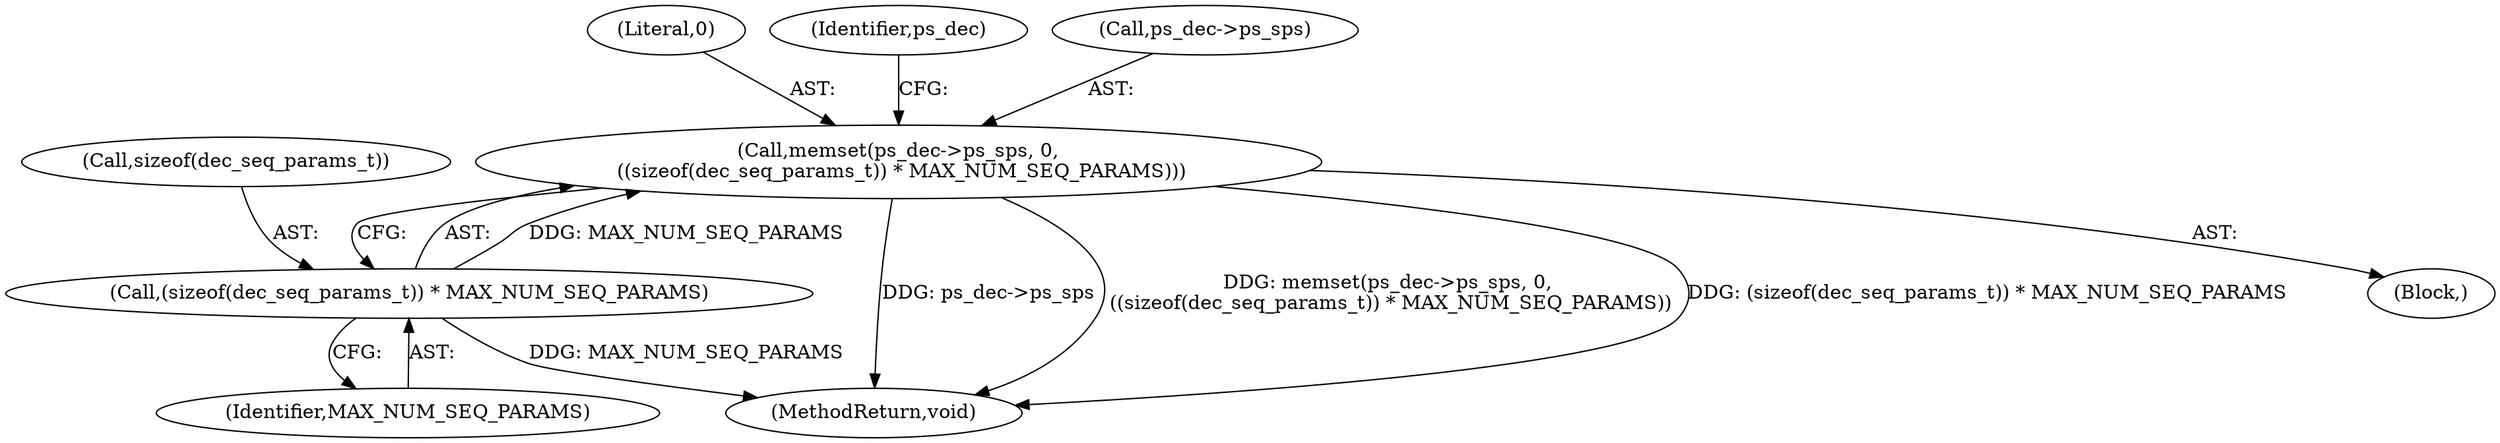 digraph "0_Android_cc676ebd95247646e67907ccab150fb77a847335@API" {
"1000330" [label="(Call,memset(ps_dec->ps_sps, 0,\n ((sizeof(dec_seq_params_t)) * MAX_NUM_SEQ_PARAMS)))"];
"1000335" [label="(Call,(sizeof(dec_seq_params_t)) * MAX_NUM_SEQ_PARAMS)"];
"1000338" [label="(Identifier,MAX_NUM_SEQ_PARAMS)"];
"1000334" [label="(Literal,0)"];
"1000330" [label="(Call,memset(ps_dec->ps_sps, 0,\n ((sizeof(dec_seq_params_t)) * MAX_NUM_SEQ_PARAMS)))"];
"1000963" [label="(MethodReturn,void)"];
"1000336" [label="(Call,sizeof(dec_seq_params_t))"];
"1000121" [label="(Block,)"];
"1000335" [label="(Call,(sizeof(dec_seq_params_t)) * MAX_NUM_SEQ_PARAMS)"];
"1000342" [label="(Identifier,ps_dec)"];
"1000331" [label="(Call,ps_dec->ps_sps)"];
"1000330" -> "1000121"  [label="AST: "];
"1000330" -> "1000335"  [label="CFG: "];
"1000331" -> "1000330"  [label="AST: "];
"1000334" -> "1000330"  [label="AST: "];
"1000335" -> "1000330"  [label="AST: "];
"1000342" -> "1000330"  [label="CFG: "];
"1000330" -> "1000963"  [label="DDG: ps_dec->ps_sps"];
"1000330" -> "1000963"  [label="DDG: memset(ps_dec->ps_sps, 0,\n ((sizeof(dec_seq_params_t)) * MAX_NUM_SEQ_PARAMS))"];
"1000330" -> "1000963"  [label="DDG: (sizeof(dec_seq_params_t)) * MAX_NUM_SEQ_PARAMS"];
"1000335" -> "1000330"  [label="DDG: MAX_NUM_SEQ_PARAMS"];
"1000335" -> "1000338"  [label="CFG: "];
"1000336" -> "1000335"  [label="AST: "];
"1000338" -> "1000335"  [label="AST: "];
"1000335" -> "1000963"  [label="DDG: MAX_NUM_SEQ_PARAMS"];
}
